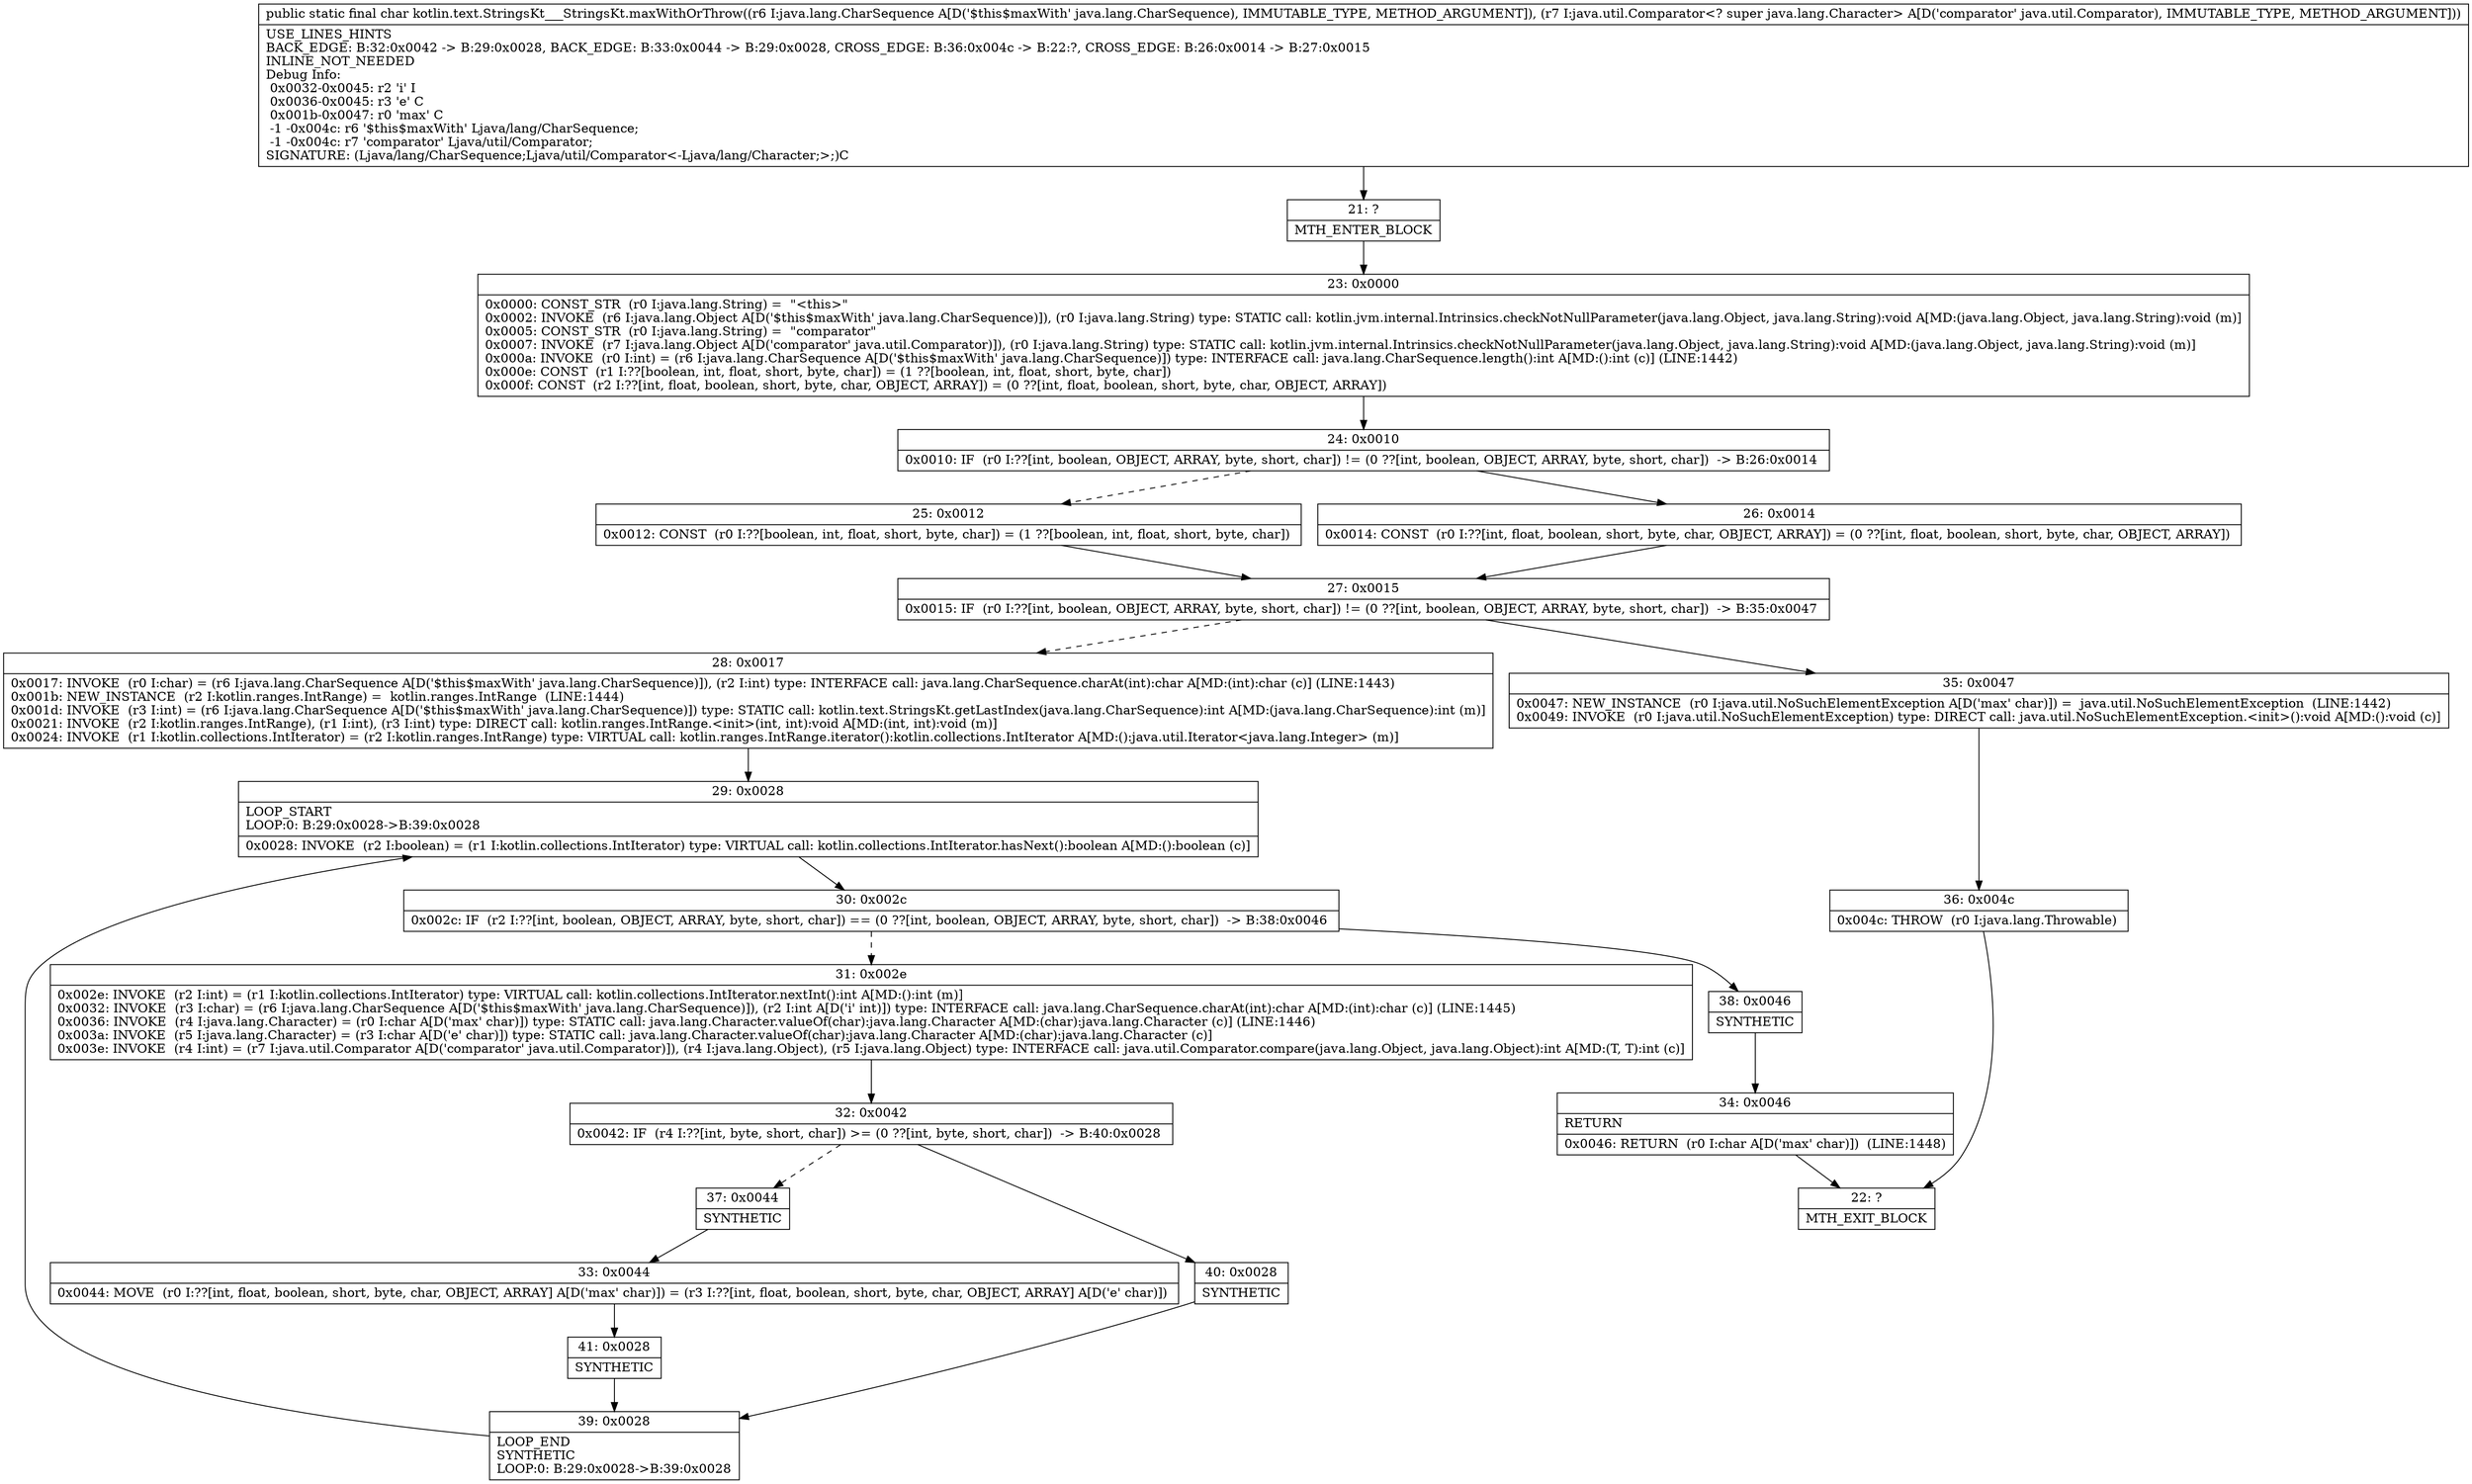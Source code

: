 digraph "CFG forkotlin.text.StringsKt___StringsKt.maxWithOrThrow(Ljava\/lang\/CharSequence;Ljava\/util\/Comparator;)C" {
Node_21 [shape=record,label="{21\:\ ?|MTH_ENTER_BLOCK\l}"];
Node_23 [shape=record,label="{23\:\ 0x0000|0x0000: CONST_STR  (r0 I:java.lang.String) =  \"\<this\>\" \l0x0002: INVOKE  (r6 I:java.lang.Object A[D('$this$maxWith' java.lang.CharSequence)]), (r0 I:java.lang.String) type: STATIC call: kotlin.jvm.internal.Intrinsics.checkNotNullParameter(java.lang.Object, java.lang.String):void A[MD:(java.lang.Object, java.lang.String):void (m)]\l0x0005: CONST_STR  (r0 I:java.lang.String) =  \"comparator\" \l0x0007: INVOKE  (r7 I:java.lang.Object A[D('comparator' java.util.Comparator)]), (r0 I:java.lang.String) type: STATIC call: kotlin.jvm.internal.Intrinsics.checkNotNullParameter(java.lang.Object, java.lang.String):void A[MD:(java.lang.Object, java.lang.String):void (m)]\l0x000a: INVOKE  (r0 I:int) = (r6 I:java.lang.CharSequence A[D('$this$maxWith' java.lang.CharSequence)]) type: INTERFACE call: java.lang.CharSequence.length():int A[MD:():int (c)] (LINE:1442)\l0x000e: CONST  (r1 I:??[boolean, int, float, short, byte, char]) = (1 ??[boolean, int, float, short, byte, char]) \l0x000f: CONST  (r2 I:??[int, float, boolean, short, byte, char, OBJECT, ARRAY]) = (0 ??[int, float, boolean, short, byte, char, OBJECT, ARRAY]) \l}"];
Node_24 [shape=record,label="{24\:\ 0x0010|0x0010: IF  (r0 I:??[int, boolean, OBJECT, ARRAY, byte, short, char]) != (0 ??[int, boolean, OBJECT, ARRAY, byte, short, char])  \-\> B:26:0x0014 \l}"];
Node_25 [shape=record,label="{25\:\ 0x0012|0x0012: CONST  (r0 I:??[boolean, int, float, short, byte, char]) = (1 ??[boolean, int, float, short, byte, char]) \l}"];
Node_27 [shape=record,label="{27\:\ 0x0015|0x0015: IF  (r0 I:??[int, boolean, OBJECT, ARRAY, byte, short, char]) != (0 ??[int, boolean, OBJECT, ARRAY, byte, short, char])  \-\> B:35:0x0047 \l}"];
Node_28 [shape=record,label="{28\:\ 0x0017|0x0017: INVOKE  (r0 I:char) = (r6 I:java.lang.CharSequence A[D('$this$maxWith' java.lang.CharSequence)]), (r2 I:int) type: INTERFACE call: java.lang.CharSequence.charAt(int):char A[MD:(int):char (c)] (LINE:1443)\l0x001b: NEW_INSTANCE  (r2 I:kotlin.ranges.IntRange) =  kotlin.ranges.IntRange  (LINE:1444)\l0x001d: INVOKE  (r3 I:int) = (r6 I:java.lang.CharSequence A[D('$this$maxWith' java.lang.CharSequence)]) type: STATIC call: kotlin.text.StringsKt.getLastIndex(java.lang.CharSequence):int A[MD:(java.lang.CharSequence):int (m)]\l0x0021: INVOKE  (r2 I:kotlin.ranges.IntRange), (r1 I:int), (r3 I:int) type: DIRECT call: kotlin.ranges.IntRange.\<init\>(int, int):void A[MD:(int, int):void (m)]\l0x0024: INVOKE  (r1 I:kotlin.collections.IntIterator) = (r2 I:kotlin.ranges.IntRange) type: VIRTUAL call: kotlin.ranges.IntRange.iterator():kotlin.collections.IntIterator A[MD:():java.util.Iterator\<java.lang.Integer\> (m)]\l}"];
Node_29 [shape=record,label="{29\:\ 0x0028|LOOP_START\lLOOP:0: B:29:0x0028\-\>B:39:0x0028\l|0x0028: INVOKE  (r2 I:boolean) = (r1 I:kotlin.collections.IntIterator) type: VIRTUAL call: kotlin.collections.IntIterator.hasNext():boolean A[MD:():boolean (c)]\l}"];
Node_30 [shape=record,label="{30\:\ 0x002c|0x002c: IF  (r2 I:??[int, boolean, OBJECT, ARRAY, byte, short, char]) == (0 ??[int, boolean, OBJECT, ARRAY, byte, short, char])  \-\> B:38:0x0046 \l}"];
Node_31 [shape=record,label="{31\:\ 0x002e|0x002e: INVOKE  (r2 I:int) = (r1 I:kotlin.collections.IntIterator) type: VIRTUAL call: kotlin.collections.IntIterator.nextInt():int A[MD:():int (m)]\l0x0032: INVOKE  (r3 I:char) = (r6 I:java.lang.CharSequence A[D('$this$maxWith' java.lang.CharSequence)]), (r2 I:int A[D('i' int)]) type: INTERFACE call: java.lang.CharSequence.charAt(int):char A[MD:(int):char (c)] (LINE:1445)\l0x0036: INVOKE  (r4 I:java.lang.Character) = (r0 I:char A[D('max' char)]) type: STATIC call: java.lang.Character.valueOf(char):java.lang.Character A[MD:(char):java.lang.Character (c)] (LINE:1446)\l0x003a: INVOKE  (r5 I:java.lang.Character) = (r3 I:char A[D('e' char)]) type: STATIC call: java.lang.Character.valueOf(char):java.lang.Character A[MD:(char):java.lang.Character (c)]\l0x003e: INVOKE  (r4 I:int) = (r7 I:java.util.Comparator A[D('comparator' java.util.Comparator)]), (r4 I:java.lang.Object), (r5 I:java.lang.Object) type: INTERFACE call: java.util.Comparator.compare(java.lang.Object, java.lang.Object):int A[MD:(T, T):int (c)]\l}"];
Node_32 [shape=record,label="{32\:\ 0x0042|0x0042: IF  (r4 I:??[int, byte, short, char]) \>= (0 ??[int, byte, short, char])  \-\> B:40:0x0028 \l}"];
Node_37 [shape=record,label="{37\:\ 0x0044|SYNTHETIC\l}"];
Node_33 [shape=record,label="{33\:\ 0x0044|0x0044: MOVE  (r0 I:??[int, float, boolean, short, byte, char, OBJECT, ARRAY] A[D('max' char)]) = (r3 I:??[int, float, boolean, short, byte, char, OBJECT, ARRAY] A[D('e' char)]) \l}"];
Node_41 [shape=record,label="{41\:\ 0x0028|SYNTHETIC\l}"];
Node_39 [shape=record,label="{39\:\ 0x0028|LOOP_END\lSYNTHETIC\lLOOP:0: B:29:0x0028\-\>B:39:0x0028\l}"];
Node_40 [shape=record,label="{40\:\ 0x0028|SYNTHETIC\l}"];
Node_38 [shape=record,label="{38\:\ 0x0046|SYNTHETIC\l}"];
Node_34 [shape=record,label="{34\:\ 0x0046|RETURN\l|0x0046: RETURN  (r0 I:char A[D('max' char)])  (LINE:1448)\l}"];
Node_22 [shape=record,label="{22\:\ ?|MTH_EXIT_BLOCK\l}"];
Node_35 [shape=record,label="{35\:\ 0x0047|0x0047: NEW_INSTANCE  (r0 I:java.util.NoSuchElementException A[D('max' char)]) =  java.util.NoSuchElementException  (LINE:1442)\l0x0049: INVOKE  (r0 I:java.util.NoSuchElementException) type: DIRECT call: java.util.NoSuchElementException.\<init\>():void A[MD:():void (c)]\l}"];
Node_36 [shape=record,label="{36\:\ 0x004c|0x004c: THROW  (r0 I:java.lang.Throwable) \l}"];
Node_26 [shape=record,label="{26\:\ 0x0014|0x0014: CONST  (r0 I:??[int, float, boolean, short, byte, char, OBJECT, ARRAY]) = (0 ??[int, float, boolean, short, byte, char, OBJECT, ARRAY]) \l}"];
MethodNode[shape=record,label="{public static final char kotlin.text.StringsKt___StringsKt.maxWithOrThrow((r6 I:java.lang.CharSequence A[D('$this$maxWith' java.lang.CharSequence), IMMUTABLE_TYPE, METHOD_ARGUMENT]), (r7 I:java.util.Comparator\<? super java.lang.Character\> A[D('comparator' java.util.Comparator), IMMUTABLE_TYPE, METHOD_ARGUMENT]))  | USE_LINES_HINTS\lBACK_EDGE: B:32:0x0042 \-\> B:29:0x0028, BACK_EDGE: B:33:0x0044 \-\> B:29:0x0028, CROSS_EDGE: B:36:0x004c \-\> B:22:?, CROSS_EDGE: B:26:0x0014 \-\> B:27:0x0015\lINLINE_NOT_NEEDED\lDebug Info:\l  0x0032\-0x0045: r2 'i' I\l  0x0036\-0x0045: r3 'e' C\l  0x001b\-0x0047: r0 'max' C\l  \-1 \-0x004c: r6 '$this$maxWith' Ljava\/lang\/CharSequence;\l  \-1 \-0x004c: r7 'comparator' Ljava\/util\/Comparator;\lSIGNATURE: (Ljava\/lang\/CharSequence;Ljava\/util\/Comparator\<\-Ljava\/lang\/Character;\>;)C\l}"];
MethodNode -> Node_21;Node_21 -> Node_23;
Node_23 -> Node_24;
Node_24 -> Node_25[style=dashed];
Node_24 -> Node_26;
Node_25 -> Node_27;
Node_27 -> Node_28[style=dashed];
Node_27 -> Node_35;
Node_28 -> Node_29;
Node_29 -> Node_30;
Node_30 -> Node_31[style=dashed];
Node_30 -> Node_38;
Node_31 -> Node_32;
Node_32 -> Node_37[style=dashed];
Node_32 -> Node_40;
Node_37 -> Node_33;
Node_33 -> Node_41;
Node_41 -> Node_39;
Node_39 -> Node_29;
Node_40 -> Node_39;
Node_38 -> Node_34;
Node_34 -> Node_22;
Node_35 -> Node_36;
Node_36 -> Node_22;
Node_26 -> Node_27;
}

